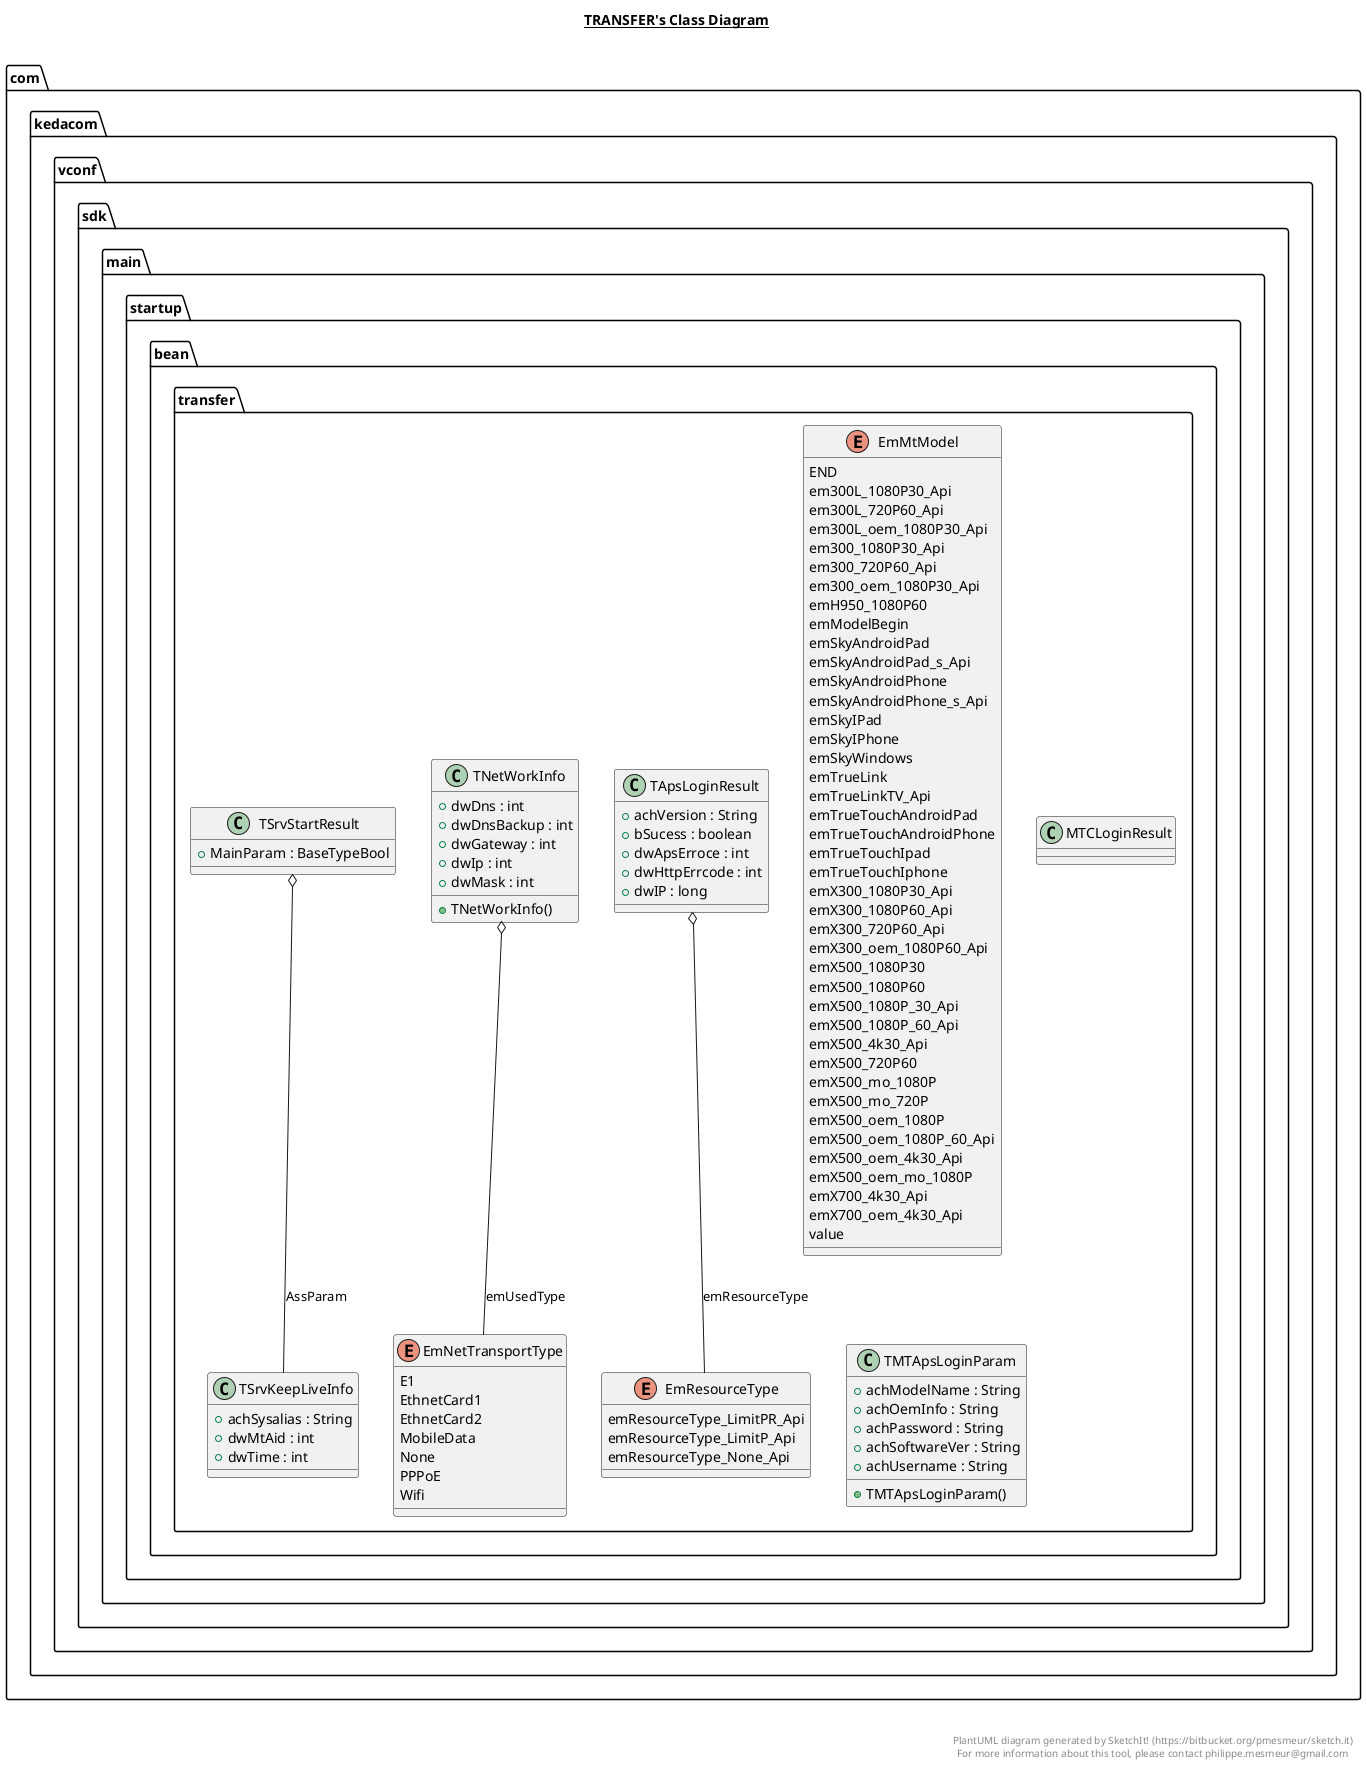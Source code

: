 @startuml

title __TRANSFER's Class Diagram__\n

  namespace com.kedacom.vconf.sdk.main {
    namespace startup {
      namespace bean {
        namespace transfer {
          enum EmMtModel {
            END
            em300L_1080P30_Api
            em300L_720P60_Api
            em300L_oem_1080P30_Api
            em300_1080P30_Api
            em300_720P60_Api
            em300_oem_1080P30_Api
            emH950_1080P60
            emModelBegin
            emSkyAndroidPad
            emSkyAndroidPad_s_Api
            emSkyAndroidPhone
            emSkyAndroidPhone_s_Api
            emSkyIPad
            emSkyIPhone
            emSkyWindows
            emTrueLink
            emTrueLinkTV_Api
            emTrueTouchAndroidPad
            emTrueTouchAndroidPhone
            emTrueTouchIpad
            emTrueTouchIphone
            emX300_1080P30_Api
            emX300_1080P60_Api
            emX300_720P60_Api
            emX300_oem_1080P60_Api
            emX500_1080P30
            emX500_1080P60
            emX500_1080P_30_Api
            emX500_1080P_60_Api
            emX500_4k30_Api
            emX500_720P60
            emX500_mo_1080P
            emX500_mo_720P
            emX500_oem_1080P
            emX500_oem_1080P_60_Api
            emX500_oem_4k30_Api
            emX500_oem_mo_1080P
            emX700_4k30_Api
            emX700_oem_4k30_Api
            value
          }
        }
      }
    }
  }
  

  namespace com.kedacom.vconf.sdk.main {
    namespace startup {
      namespace bean {
        namespace transfer {
          enum EmNetTransportType {
            E1
            EthnetCard1
            EthnetCard2
            MobileData
            None
            PPPoE
            Wifi
          }
        }
      }
    }
  }
  

  namespace com.kedacom.vconf.sdk.main {
    namespace startup {
      namespace bean {
        namespace transfer {
          enum EmResourceType {
            emResourceType_LimitPR_Api
            emResourceType_LimitP_Api
            emResourceType_None_Api
          }
        }
      }
    }
  }
  

  namespace com.kedacom.vconf.sdk.main {
    namespace startup {
      namespace bean {
        namespace transfer {
          class com.kedacom.vconf.sdk.main.startup.bean.transfer.MTCLoginResult {
          }
        }
      }
    }
  }
  

  namespace com.kedacom.vconf.sdk.main {
    namespace startup {
      namespace bean {
        namespace transfer {
          class com.kedacom.vconf.sdk.main.startup.bean.transfer.TApsLoginResult {
              + achVersion : String
              + bSucess : boolean
              + dwApsErroce : int
              + dwHttpErrcode : int
              + dwIP : long
          }
        }
      }
    }
  }
  

  namespace com.kedacom.vconf.sdk.main {
    namespace startup {
      namespace bean {
        namespace transfer {
          class com.kedacom.vconf.sdk.main.startup.bean.transfer.TMTApsLoginParam {
              + achModelName : String
              + achOemInfo : String
              + achPassword : String
              + achSoftwareVer : String
              + achUsername : String
              + TMTApsLoginParam()
          }
        }
      }
    }
  }
  

  namespace com.kedacom.vconf.sdk.main {
    namespace startup {
      namespace bean {
        namespace transfer {
          class com.kedacom.vconf.sdk.main.startup.bean.transfer.TNetWorkInfo {
              + dwDns : int
              + dwDnsBackup : int
              + dwGateway : int
              + dwIp : int
              + dwMask : int
              + TNetWorkInfo()
          }
        }
      }
    }
  }
  

  namespace com.kedacom.vconf.sdk.main {
    namespace startup {
      namespace bean {
        namespace transfer {
          class com.kedacom.vconf.sdk.main.startup.bean.transfer.TSrvKeepLiveInfo {
              + achSysalias : String
              + dwMtAid : int
              + dwTime : int
          }
        }
      }
    }
  }
  

  namespace com.kedacom.vconf.sdk.main {
    namespace startup {
      namespace bean {
        namespace transfer {
          class com.kedacom.vconf.sdk.main.startup.bean.transfer.TSrvStartResult {
              + MainParam : BaseTypeBool
          }
        }
      }
    }
  }
  

  com.kedacom.vconf.sdk.main.startup.bean.transfer.TApsLoginResult o-- com.kedacom.vconf.sdk.main.startup.bean.transfer.EmResourceType : emResourceType
  com.kedacom.vconf.sdk.main.startup.bean.transfer.TNetWorkInfo o-- com.kedacom.vconf.sdk.main.startup.bean.transfer.EmNetTransportType : emUsedType
  com.kedacom.vconf.sdk.main.startup.bean.transfer.TSrvStartResult o-- com.kedacom.vconf.sdk.main.startup.bean.transfer.TSrvKeepLiveInfo : AssParam


right footer


PlantUML diagram generated by SketchIt! (https://bitbucket.org/pmesmeur/sketch.it)
For more information about this tool, please contact philippe.mesmeur@gmail.com
endfooter

@enduml
